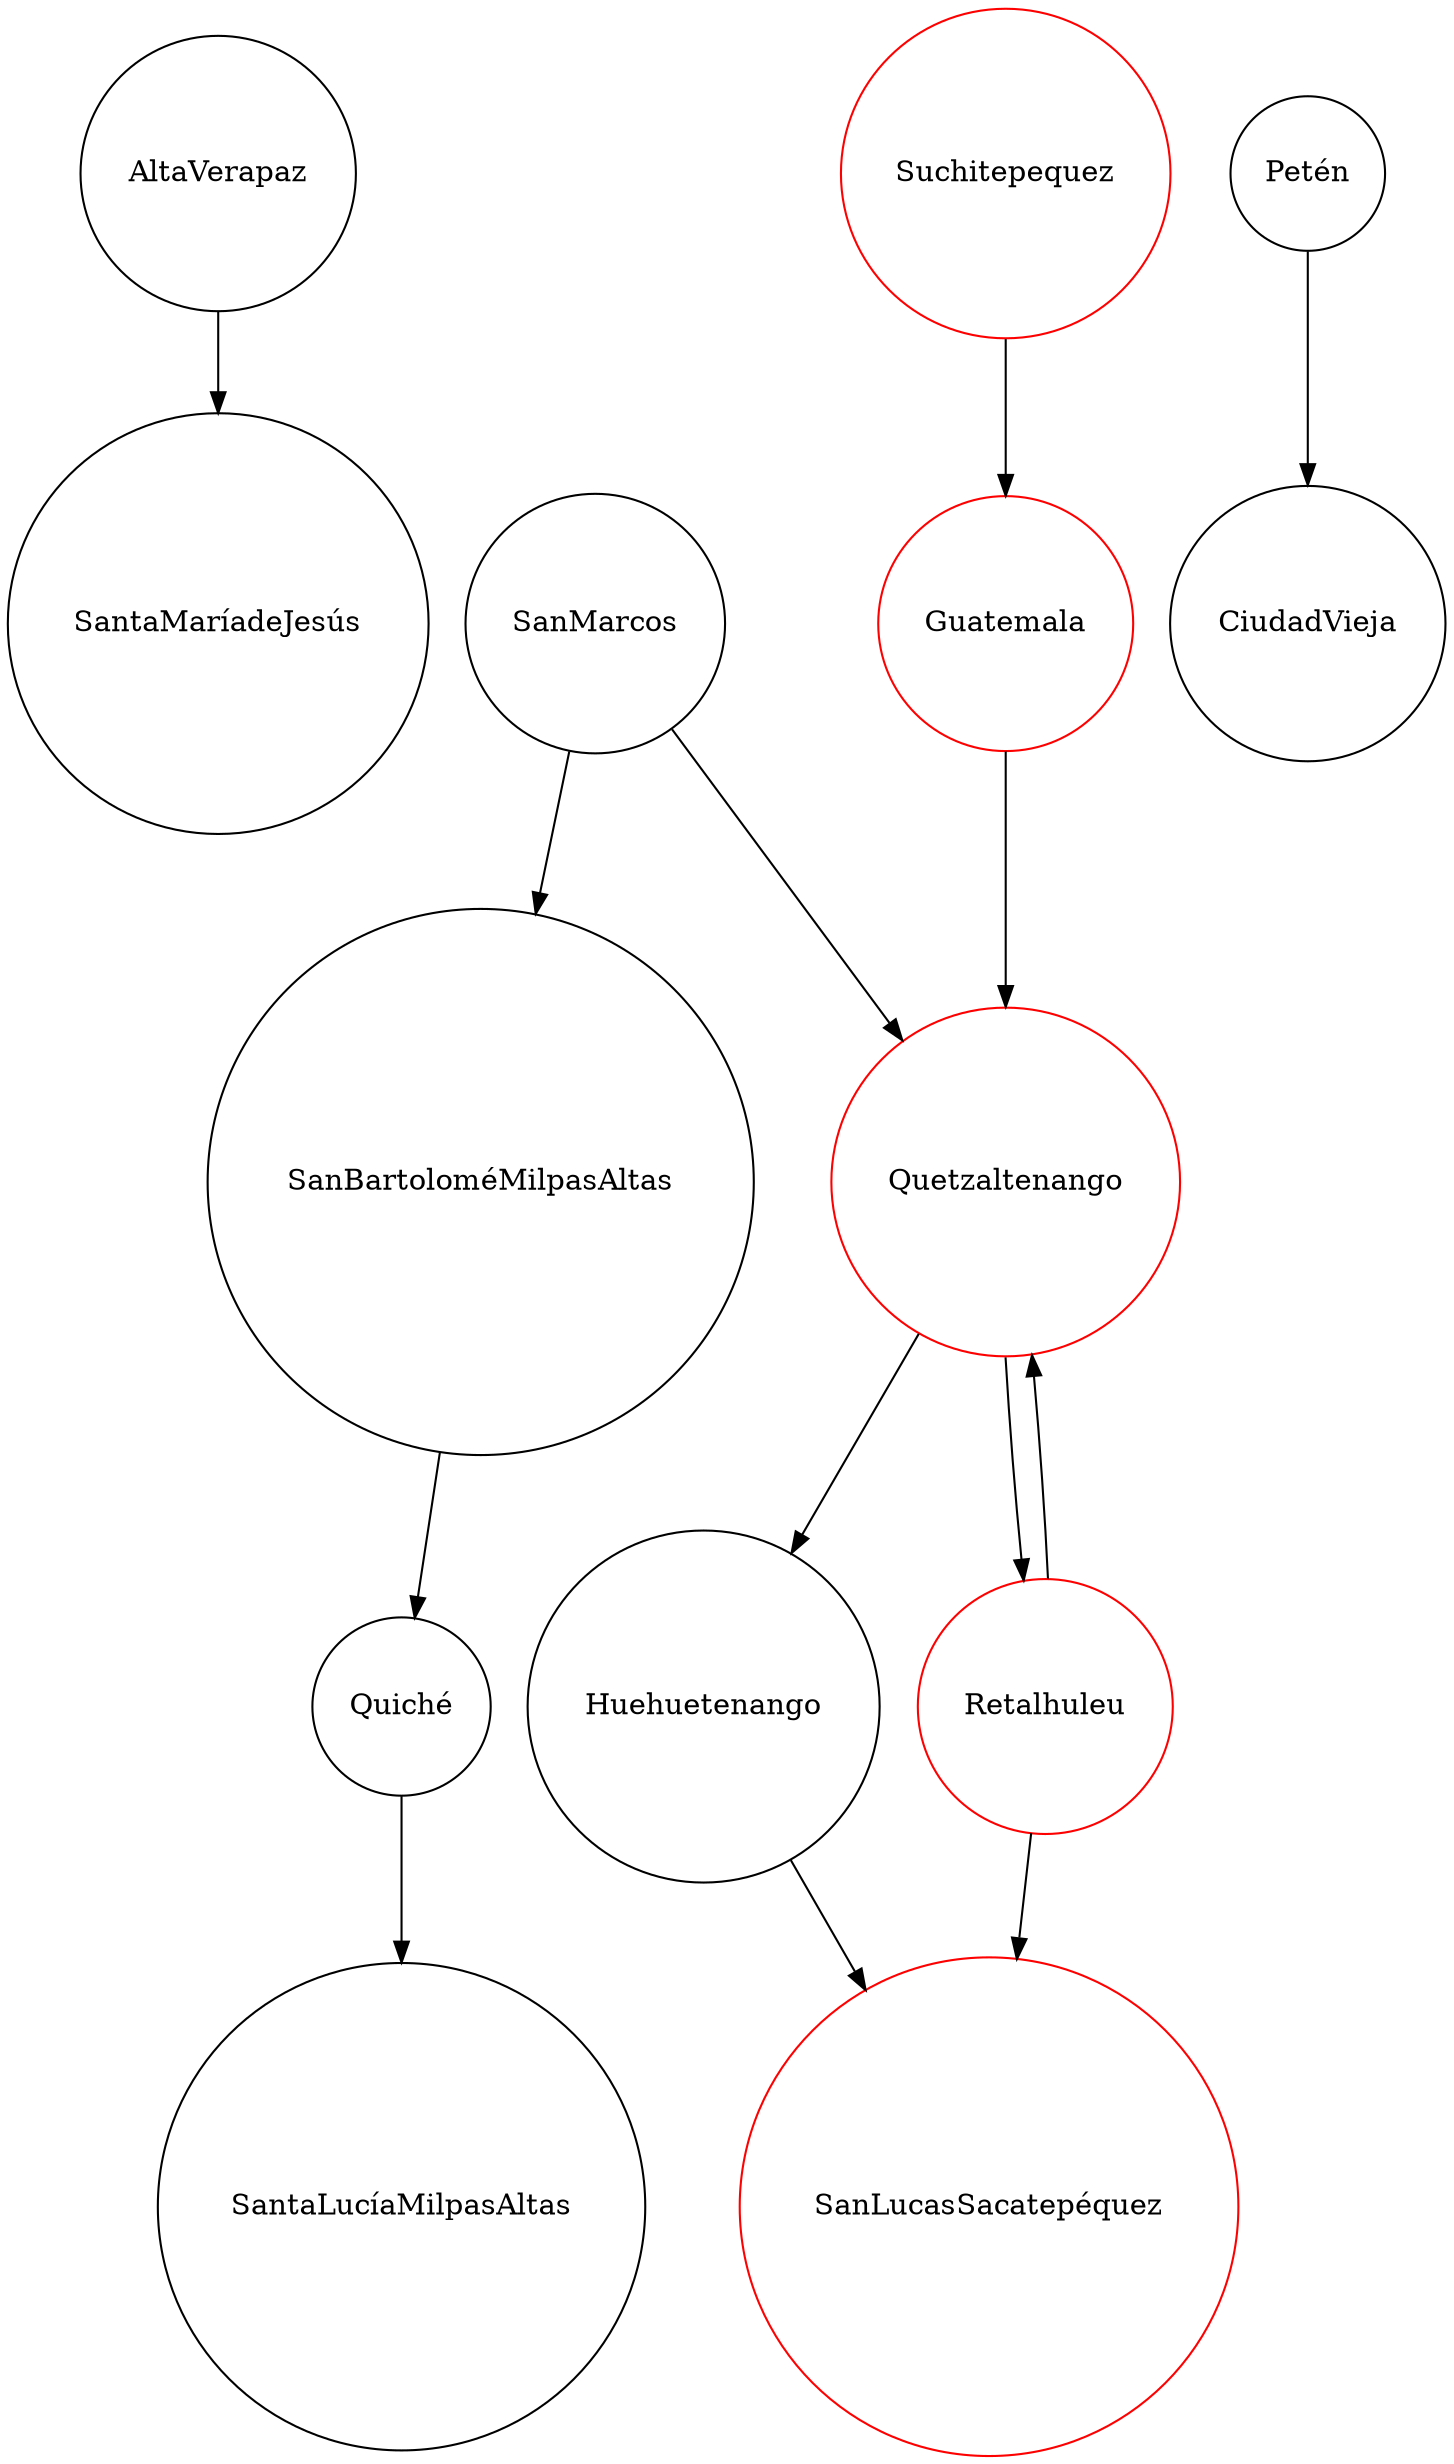 digraph Grafo {
    size="60"
		node [shape = circle];
AltaVerapaz->SantaMaríadeJesús;
SantaLucíaMilpasAltas;
Quiché->SantaLucíaMilpasAltas;
SanLucasSacatepéquez;
Huehuetenango->SanLucasSacatepéquez;
SanBartoloméMilpasAltas->Quiché;
Guatemala->Quetzaltenango;
SanMarcos->Quetzaltenango ,SanBartoloméMilpasAltas;
Retalhuleu->Quetzaltenango ,SanLucasSacatepéquez;
Quetzaltenango->Huehuetenango ,Retalhuleu;
CiudadVieja;
Petén->CiudadVieja;
SantaMaríadeJesús;
Suchitepequez->Guatemala;
Suchitepequez,Guatemala,Quetzaltenango,Retalhuleu,SanLucasSacatepéquez[color=red]
}